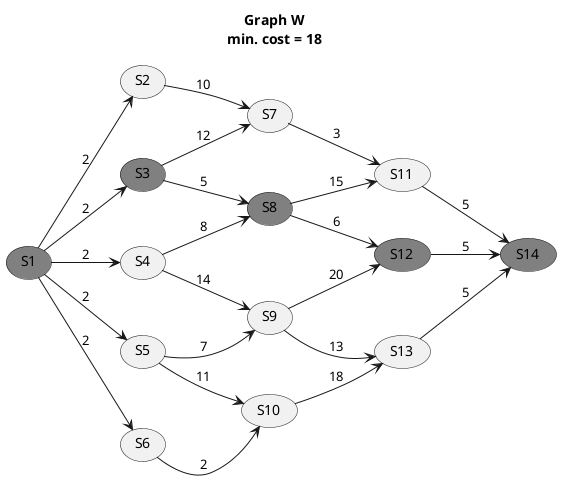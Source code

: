@startuml
skinparam monochrome true
left to right direction

title Graph W\nmin. cost = 18

(S1)    #Grey
(S1) --> (S2) : 2
(S1) --> (S3) : 2
(S1) --> (S4) : 2
(S1) --> (S5) : 2
(S1) --> (S6) : 2

(S2) --> (S7) : 10

(S3)    #Grey
(S3) --> (S7) : 12
(S3) --> (S8) : 5

(S4) --> (S8) : 8
(S4) --> (S9) : 14

(S5) --> (S9) : 7
(S5) --> (S10) : 11

(S6) --> (S10) : 2

(S7) --> (S11) : 3

(S8)    #Grey
(S8) --> (S11) : 15
(S8) --> (S12) : 6

(S9) --> (S12) : 20
(S9) --> (S13) : 13

(S10) --> (S13) : 18

(S11) --> (S14) : 5

(S12)   #Grey
(S12) --> (S14) : 5

(S13) --> (S14) : 5

(S14)   #Grey
@enduml
